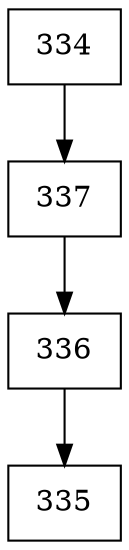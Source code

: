 digraph G {
  node [shape=record];
  node0 [label="{334}"];
  node0 -> node1;
  node1 [label="{337}"];
  node1 -> node2;
  node2 [label="{336}"];
  node2 -> node3;
  node3 [label="{335}"];
}
